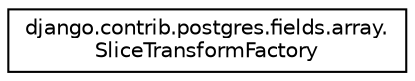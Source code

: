 digraph "Graphical Class Hierarchy"
{
 // LATEX_PDF_SIZE
  edge [fontname="Helvetica",fontsize="10",labelfontname="Helvetica",labelfontsize="10"];
  node [fontname="Helvetica",fontsize="10",shape=record];
  rankdir="LR";
  Node0 [label="django.contrib.postgres.fields.array.\lSliceTransformFactory",height=0.2,width=0.4,color="black", fillcolor="white", style="filled",URL="$d8/db5/classdjango_1_1contrib_1_1postgres_1_1fields_1_1array_1_1_slice_transform_factory.html",tooltip=" "];
}
